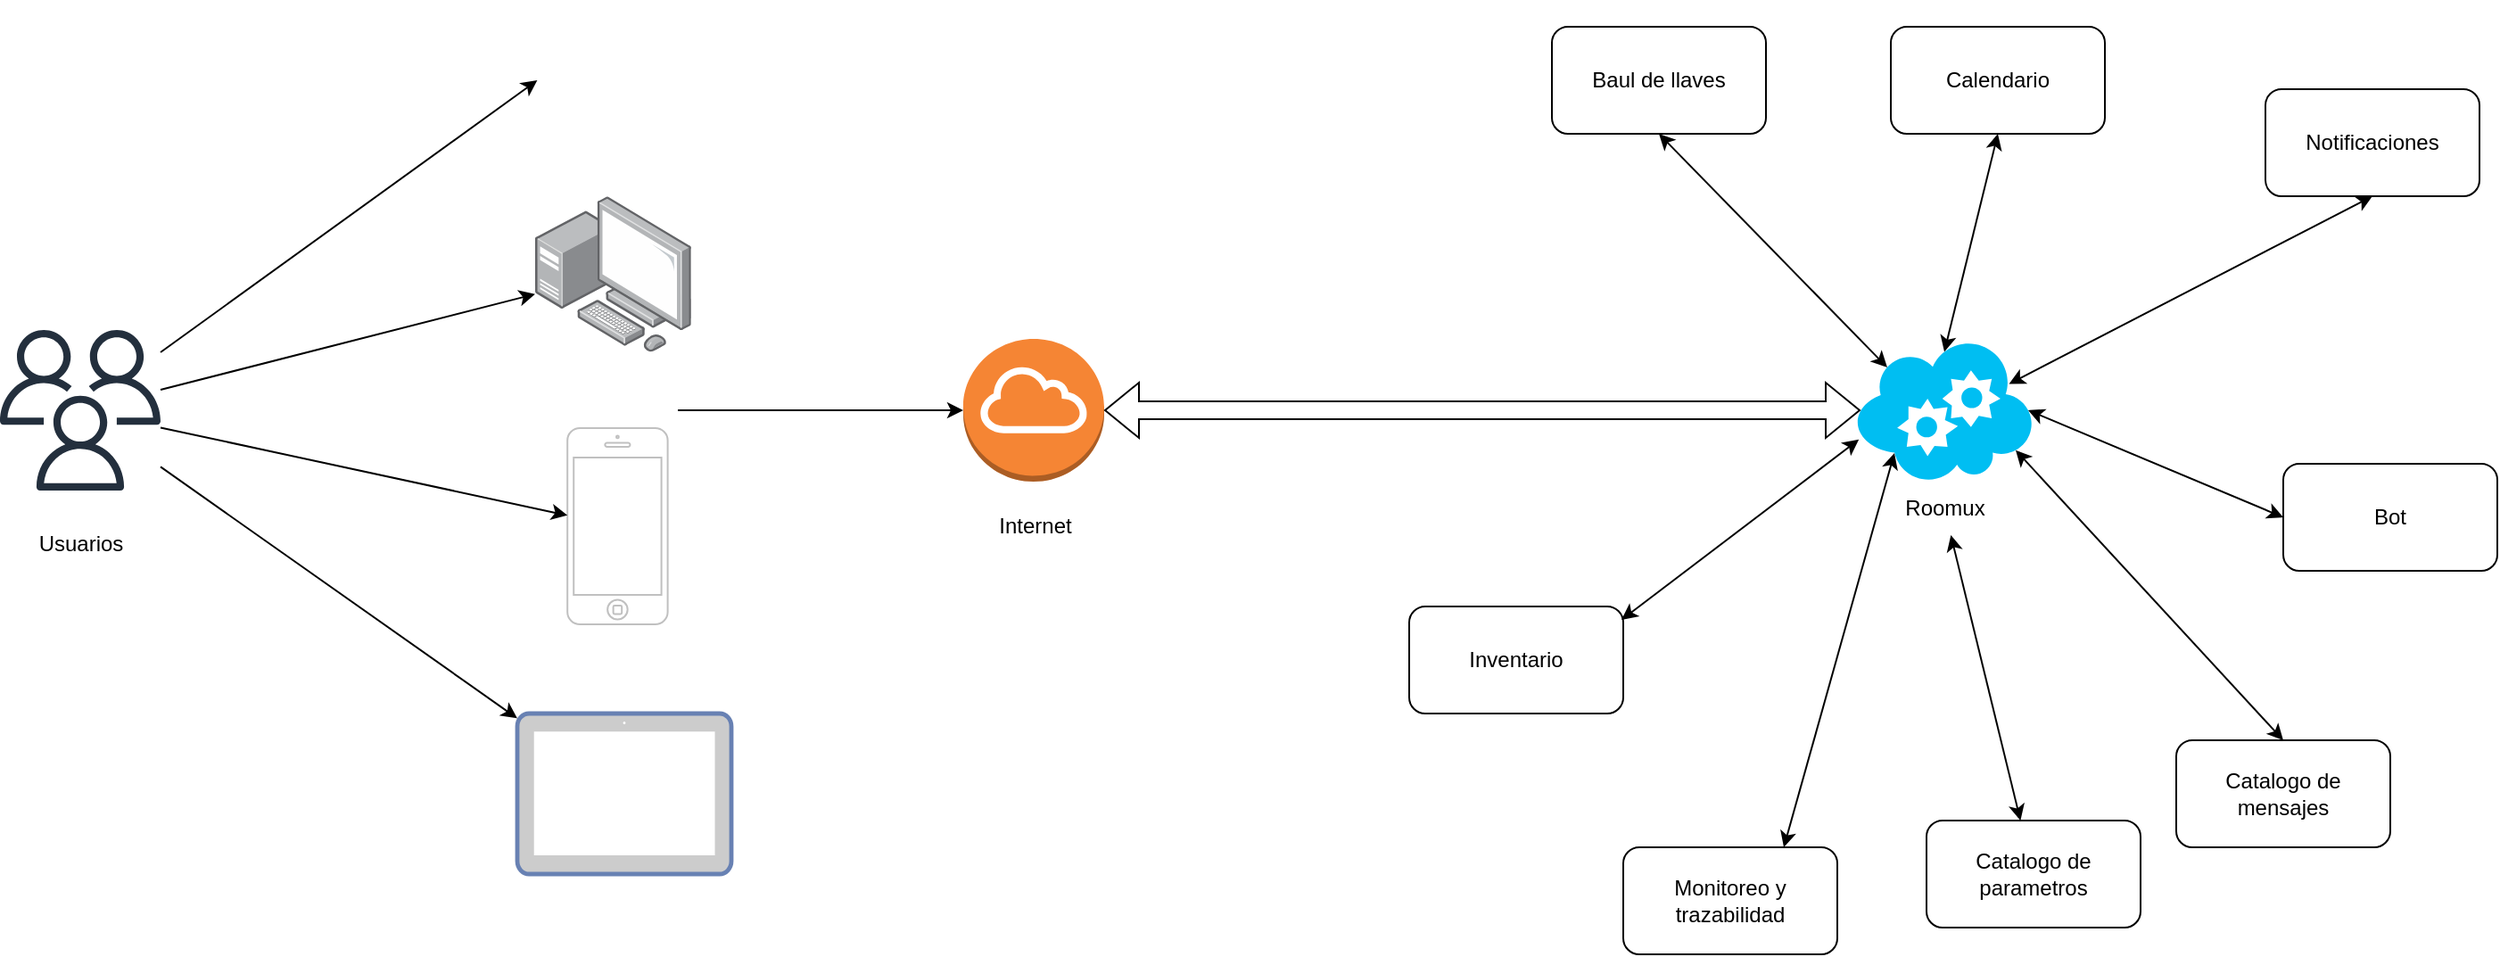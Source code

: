 <mxfile version="21.7.4" type="device">
  <diagram name="Página-1" id="HDicBHeRdkMcEGlG42_j">
    <mxGraphModel dx="1889" dy="1791" grid="1" gridSize="10" guides="1" tooltips="1" connect="1" arrows="1" fold="1" page="1" pageScale="1" pageWidth="827" pageHeight="1169" math="0" shadow="0">
      <root>
        <mxCell id="0" />
        <mxCell id="1" parent="0" />
        <mxCell id="1ovjfjjdHE-SaC4adzHD-1" value="" style="sketch=0;outlineConnect=0;fontColor=#232F3E;gradientColor=none;fillColor=#232F3D;strokeColor=none;dashed=0;verticalLabelPosition=bottom;verticalAlign=top;align=center;html=1;fontSize=12;fontStyle=0;aspect=fixed;pointerEvents=1;shape=mxgraph.aws4.users;" parent="1" vertex="1">
          <mxGeometry x="-10" y="155" width="90" height="90" as="geometry" />
        </mxCell>
        <mxCell id="1ovjfjjdHE-SaC4adzHD-3" value="" style="image;points=[];aspect=fixed;html=1;align=center;shadow=0;dashed=0;image=img/lib/allied_telesis/computer_and_terminals/Personal_Computer_with_Server.svg;" parent="1" vertex="1">
          <mxGeometry x="290" y="80" width="87.4" height="87.4" as="geometry" />
        </mxCell>
        <mxCell id="1ovjfjjdHE-SaC4adzHD-4" value="" style="html=1;verticalLabelPosition=bottom;labelBackgroundColor=#ffffff;verticalAlign=top;shadow=0;dashed=0;strokeWidth=1;shape=mxgraph.ios7.misc.iphone;strokeColor=#c0c0c0;" parent="1" vertex="1">
          <mxGeometry x="308.1" y="210" width="56.2" height="110" as="geometry" />
        </mxCell>
        <mxCell id="1ovjfjjdHE-SaC4adzHD-6" value="" style="fontColor=#0066CC;verticalAlign=top;verticalLabelPosition=bottom;labelPosition=center;align=center;html=1;outlineConnect=0;fillColor=#CCCCCC;strokeColor=#6881B3;gradientColor=none;gradientDirection=north;strokeWidth=2;shape=mxgraph.networks.tablet;" parent="1" vertex="1">
          <mxGeometry x="280" y="370" width="120" height="90" as="geometry" />
        </mxCell>
        <mxCell id="1ovjfjjdHE-SaC4adzHD-7" value="" style="shape=image;html=1;verticalAlign=top;verticalLabelPosition=bottom;labelBackgroundColor=#ffffff;imageAspect=0;aspect=fixed;image=https://cdn3.iconfinder.com/data/icons/flatforlinux/128/1%20-%20Macbook%20Pro.png" parent="1" vertex="1">
          <mxGeometry x="291.2" y="-30" width="90" height="90" as="geometry" />
        </mxCell>
        <mxCell id="1ovjfjjdHE-SaC4adzHD-8" value="" style="outlineConnect=0;dashed=0;verticalLabelPosition=bottom;verticalAlign=top;align=center;html=1;shape=mxgraph.aws3.internet_gateway;fillColor=#F58534;gradientColor=none;" parent="1" vertex="1">
          <mxGeometry x="530" y="160" width="79" height="80" as="geometry" />
        </mxCell>
        <mxCell id="1ovjfjjdHE-SaC4adzHD-9" value="" style="endArrow=classic;html=1;rounded=0;entryX=0;entryY=0.5;entryDx=0;entryDy=0;" parent="1" source="1ovjfjjdHE-SaC4adzHD-1" target="1ovjfjjdHE-SaC4adzHD-7" edge="1">
          <mxGeometry width="50" height="50" relative="1" as="geometry">
            <mxPoint x="390" y="260" as="sourcePoint" />
            <mxPoint x="440" y="210" as="targetPoint" />
          </mxGeometry>
        </mxCell>
        <mxCell id="1ovjfjjdHE-SaC4adzHD-10" value="" style="endArrow=classic;html=1;rounded=0;" parent="1" source="1ovjfjjdHE-SaC4adzHD-1" target="1ovjfjjdHE-SaC4adzHD-3" edge="1">
          <mxGeometry width="50" height="50" relative="1" as="geometry">
            <mxPoint x="390" y="260" as="sourcePoint" />
            <mxPoint x="440" y="210" as="targetPoint" />
          </mxGeometry>
        </mxCell>
        <mxCell id="1ovjfjjdHE-SaC4adzHD-12" value="" style="endArrow=classic;html=1;rounded=0;" parent="1" source="1ovjfjjdHE-SaC4adzHD-1" target="1ovjfjjdHE-SaC4adzHD-6" edge="1">
          <mxGeometry width="50" height="50" relative="1" as="geometry">
            <mxPoint x="390" y="260" as="sourcePoint" />
            <mxPoint x="440" y="210" as="targetPoint" />
          </mxGeometry>
        </mxCell>
        <mxCell id="1ovjfjjdHE-SaC4adzHD-13" value="" style="endArrow=classic;html=1;rounded=0;" parent="1" source="1ovjfjjdHE-SaC4adzHD-1" target="1ovjfjjdHE-SaC4adzHD-4" edge="1">
          <mxGeometry width="50" height="50" relative="1" as="geometry">
            <mxPoint x="390" y="260" as="sourcePoint" />
            <mxPoint x="440" y="210" as="targetPoint" />
          </mxGeometry>
        </mxCell>
        <mxCell id="1ovjfjjdHE-SaC4adzHD-14" value="Usuarios" style="text;html=1;align=center;verticalAlign=middle;resizable=0;points=[];autosize=1;strokeColor=none;fillColor=none;" parent="1" vertex="1">
          <mxGeometry y="260" width="70" height="30" as="geometry" />
        </mxCell>
        <mxCell id="1ovjfjjdHE-SaC4adzHD-16" value="" style="endArrow=classic;html=1;rounded=0;entryX=0;entryY=0.5;entryDx=0;entryDy=0;entryPerimeter=0;" parent="1" target="1ovjfjjdHE-SaC4adzHD-8" edge="1">
          <mxGeometry width="50" height="50" relative="1" as="geometry">
            <mxPoint x="370" y="200" as="sourcePoint" />
            <mxPoint x="440" y="210" as="targetPoint" />
          </mxGeometry>
        </mxCell>
        <mxCell id="1ovjfjjdHE-SaC4adzHD-17" value="Internet" style="text;html=1;align=center;verticalAlign=middle;resizable=0;points=[];autosize=1;strokeColor=none;fillColor=none;" parent="1" vertex="1">
          <mxGeometry x="539.5" y="250" width="60" height="30" as="geometry" />
        </mxCell>
        <mxCell id="1ovjfjjdHE-SaC4adzHD-20" value="" style="verticalLabelPosition=bottom;html=1;verticalAlign=top;align=center;strokeColor=none;fillColor=#00BEF2;shape=mxgraph.azure.cloud_service;" parent="1" vertex="1">
          <mxGeometry x="1030" y="160" width="100" height="80" as="geometry" />
        </mxCell>
        <mxCell id="1ovjfjjdHE-SaC4adzHD-21" value="&lt;span style=&quot;background-color: rgb(255, 255, 255);&quot;&gt;Roomux&lt;/span&gt;" style="text;html=1;align=center;verticalAlign=middle;resizable=0;points=[];autosize=1;strokeColor=none;fillColor=none;" parent="1" vertex="1">
          <mxGeometry x="1045" y="240" width="70" height="30" as="geometry" />
        </mxCell>
        <mxCell id="1ovjfjjdHE-SaC4adzHD-22" value="Notificaciones" style="rounded=1;whiteSpace=wrap;html=1;" parent="1" vertex="1">
          <mxGeometry x="1260" y="20" width="120" height="60" as="geometry" />
        </mxCell>
        <mxCell id="1ovjfjjdHE-SaC4adzHD-23" value="Bot" style="rounded=1;whiteSpace=wrap;html=1;" parent="1" vertex="1">
          <mxGeometry x="1270" y="230" width="120" height="60" as="geometry" />
        </mxCell>
        <mxCell id="1ovjfjjdHE-SaC4adzHD-24" value="Catalogo de mensajes" style="rounded=1;whiteSpace=wrap;html=1;" parent="1" vertex="1">
          <mxGeometry x="1210" y="385" width="120" height="60" as="geometry" />
        </mxCell>
        <mxCell id="1ovjfjjdHE-SaC4adzHD-25" value="Catalogo de parametros" style="rounded=1;whiteSpace=wrap;html=1;" parent="1" vertex="1">
          <mxGeometry x="1070" y="430" width="120" height="60" as="geometry" />
        </mxCell>
        <mxCell id="1ovjfjjdHE-SaC4adzHD-26" value="Baul de llaves" style="rounded=1;whiteSpace=wrap;html=1;" parent="1" vertex="1">
          <mxGeometry x="860" y="-15" width="120" height="60" as="geometry" />
        </mxCell>
        <mxCell id="1ovjfjjdHE-SaC4adzHD-29" value="" style="endArrow=classic;startArrow=classic;html=1;rounded=0;entryX=0.18;entryY=0.2;entryDx=0;entryDy=0;entryPerimeter=0;exitX=0.5;exitY=1;exitDx=0;exitDy=0;" parent="1" source="1ovjfjjdHE-SaC4adzHD-26" target="1ovjfjjdHE-SaC4adzHD-20" edge="1">
          <mxGeometry width="50" height="50" relative="1" as="geometry">
            <mxPoint x="860" y="210" as="sourcePoint" />
            <mxPoint x="910" y="160" as="targetPoint" />
          </mxGeometry>
        </mxCell>
        <mxCell id="1ovjfjjdHE-SaC4adzHD-30" value="" style="endArrow=classic;startArrow=classic;html=1;rounded=0;entryX=0.5;entryY=1;entryDx=0;entryDy=0;exitX=0.863;exitY=0.315;exitDx=0;exitDy=0;exitPerimeter=0;" parent="1" source="1ovjfjjdHE-SaC4adzHD-20" target="1ovjfjjdHE-SaC4adzHD-22" edge="1">
          <mxGeometry width="50" height="50" relative="1" as="geometry">
            <mxPoint x="860" y="210" as="sourcePoint" />
            <mxPoint x="910" y="160" as="targetPoint" />
          </mxGeometry>
        </mxCell>
        <mxCell id="1ovjfjjdHE-SaC4adzHD-31" value="" style="endArrow=classic;startArrow=classic;html=1;rounded=0;entryX=0;entryY=0.5;entryDx=0;entryDy=0;exitX=0.97;exitY=0.5;exitDx=0;exitDy=0;exitPerimeter=0;" parent="1" source="1ovjfjjdHE-SaC4adzHD-20" target="1ovjfjjdHE-SaC4adzHD-23" edge="1">
          <mxGeometry width="50" height="50" relative="1" as="geometry">
            <mxPoint x="860" y="210" as="sourcePoint" />
            <mxPoint x="910" y="160" as="targetPoint" />
          </mxGeometry>
        </mxCell>
        <mxCell id="1ovjfjjdHE-SaC4adzHD-32" value="" style="endArrow=classic;startArrow=classic;html=1;rounded=0;entryX=0.5;entryY=0;entryDx=0;entryDy=0;exitX=0.9;exitY=0.78;exitDx=0;exitDy=0;exitPerimeter=0;" parent="1" source="1ovjfjjdHE-SaC4adzHD-20" target="1ovjfjjdHE-SaC4adzHD-24" edge="1">
          <mxGeometry width="50" height="50" relative="1" as="geometry">
            <mxPoint x="860" y="210" as="sourcePoint" />
            <mxPoint x="910" y="160" as="targetPoint" />
          </mxGeometry>
        </mxCell>
        <mxCell id="1ovjfjjdHE-SaC4adzHD-33" value="" style="endArrow=classic;startArrow=classic;html=1;rounded=0;" parent="1" source="1ovjfjjdHE-SaC4adzHD-25" target="1ovjfjjdHE-SaC4adzHD-21" edge="1">
          <mxGeometry width="50" height="50" relative="1" as="geometry">
            <mxPoint x="860" y="210" as="sourcePoint" />
            <mxPoint x="910" y="160" as="targetPoint" />
          </mxGeometry>
        </mxCell>
        <mxCell id="1ovjfjjdHE-SaC4adzHD-35" value="" style="shape=flexArrow;endArrow=classic;startArrow=classic;html=1;rounded=0;entryX=0.03;entryY=0.5;entryDx=0;entryDy=0;entryPerimeter=0;exitX=1;exitY=0.5;exitDx=0;exitDy=0;exitPerimeter=0;" parent="1" source="1ovjfjjdHE-SaC4adzHD-8" target="1ovjfjjdHE-SaC4adzHD-20" edge="1">
          <mxGeometry width="100" height="100" relative="1" as="geometry">
            <mxPoint x="830" y="230" as="sourcePoint" />
            <mxPoint x="930" y="130" as="targetPoint" />
          </mxGeometry>
        </mxCell>
        <mxCell id="1ovjfjjdHE-SaC4adzHD-36" value="Monitoreo y trazabilidad" style="rounded=1;whiteSpace=wrap;html=1;" parent="1" vertex="1">
          <mxGeometry x="900" y="445" width="120" height="60" as="geometry" />
        </mxCell>
        <mxCell id="1ovjfjjdHE-SaC4adzHD-37" value="" style="endArrow=classic;startArrow=classic;html=1;rounded=0;entryX=0.22;entryY=0.8;entryDx=0;entryDy=0;entryPerimeter=0;exitX=0.75;exitY=0;exitDx=0;exitDy=0;" parent="1" source="1ovjfjjdHE-SaC4adzHD-36" target="1ovjfjjdHE-SaC4adzHD-20" edge="1">
          <mxGeometry width="50" height="50" relative="1" as="geometry">
            <mxPoint x="1080" y="320" as="sourcePoint" />
            <mxPoint x="1130" y="270" as="targetPoint" />
          </mxGeometry>
        </mxCell>
        <mxCell id="1ovjfjjdHE-SaC4adzHD-40" value="Calendario" style="rounded=1;whiteSpace=wrap;html=1;" parent="1" vertex="1">
          <mxGeometry x="1050" y="-15" width="120" height="60" as="geometry" />
        </mxCell>
        <mxCell id="1ovjfjjdHE-SaC4adzHD-41" value="" style="endArrow=classic;startArrow=classic;html=1;rounded=0;entryX=0.5;entryY=1;entryDx=0;entryDy=0;exitX=0.5;exitY=0.09;exitDx=0;exitDy=0;exitPerimeter=0;" parent="1" source="1ovjfjjdHE-SaC4adzHD-20" target="1ovjfjjdHE-SaC4adzHD-40" edge="1">
          <mxGeometry width="50" height="50" relative="1" as="geometry">
            <mxPoint x="990" y="330" as="sourcePoint" />
            <mxPoint x="1040" y="280" as="targetPoint" />
          </mxGeometry>
        </mxCell>
        <mxCell id="-03kHxKfmIclL5Ghmm_p-1" value="Inventario" style="rounded=1;whiteSpace=wrap;html=1;" vertex="1" parent="1">
          <mxGeometry x="780" y="310" width="120" height="60" as="geometry" />
        </mxCell>
        <mxCell id="-03kHxKfmIclL5Ghmm_p-2" value="" style="endArrow=classic;startArrow=classic;html=1;rounded=0;entryX=0.021;entryY=0.705;entryDx=0;entryDy=0;entryPerimeter=0;exitX=0.992;exitY=0.124;exitDx=0;exitDy=0;exitPerimeter=0;" edge="1" parent="1" source="-03kHxKfmIclL5Ghmm_p-1" target="1ovjfjjdHE-SaC4adzHD-20">
          <mxGeometry width="50" height="50" relative="1" as="geometry">
            <mxPoint x="950" y="300" as="sourcePoint" />
            <mxPoint x="1000" y="250" as="targetPoint" />
          </mxGeometry>
        </mxCell>
      </root>
    </mxGraphModel>
  </diagram>
</mxfile>
